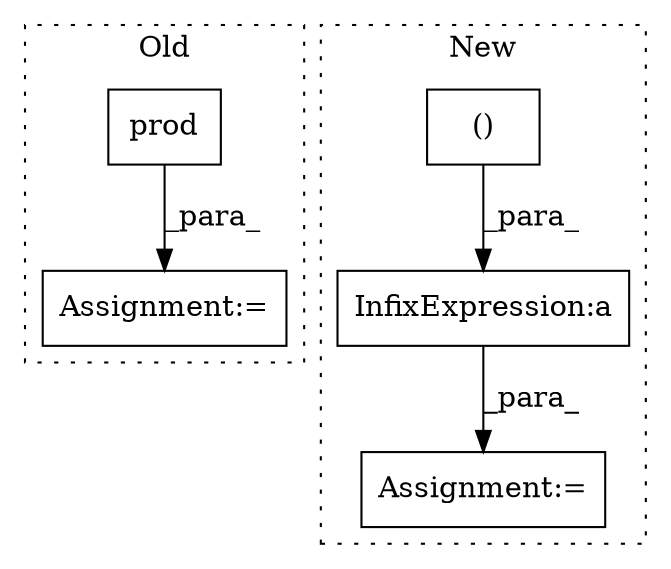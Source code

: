 digraph G {
subgraph cluster0 {
1 [label="prod" a="32" s="1762,1808" l="5,1" shape="box"];
3 [label="Assignment:=" a="7" s="1743" l="2" shape="box"];
label = "Old";
style="dotted";
}
subgraph cluster1 {
2 [label="()" a="106" s="1748" l="28" shape="box"];
4 [label="Assignment:=" a="7" s="1487" l="1" shape="box"];
5 [label="InfixExpression:a" a="27" s="1740" l="8" shape="box"];
label = "New";
style="dotted";
}
1 -> 3 [label="_para_"];
2 -> 5 [label="_para_"];
5 -> 4 [label="_para_"];
}